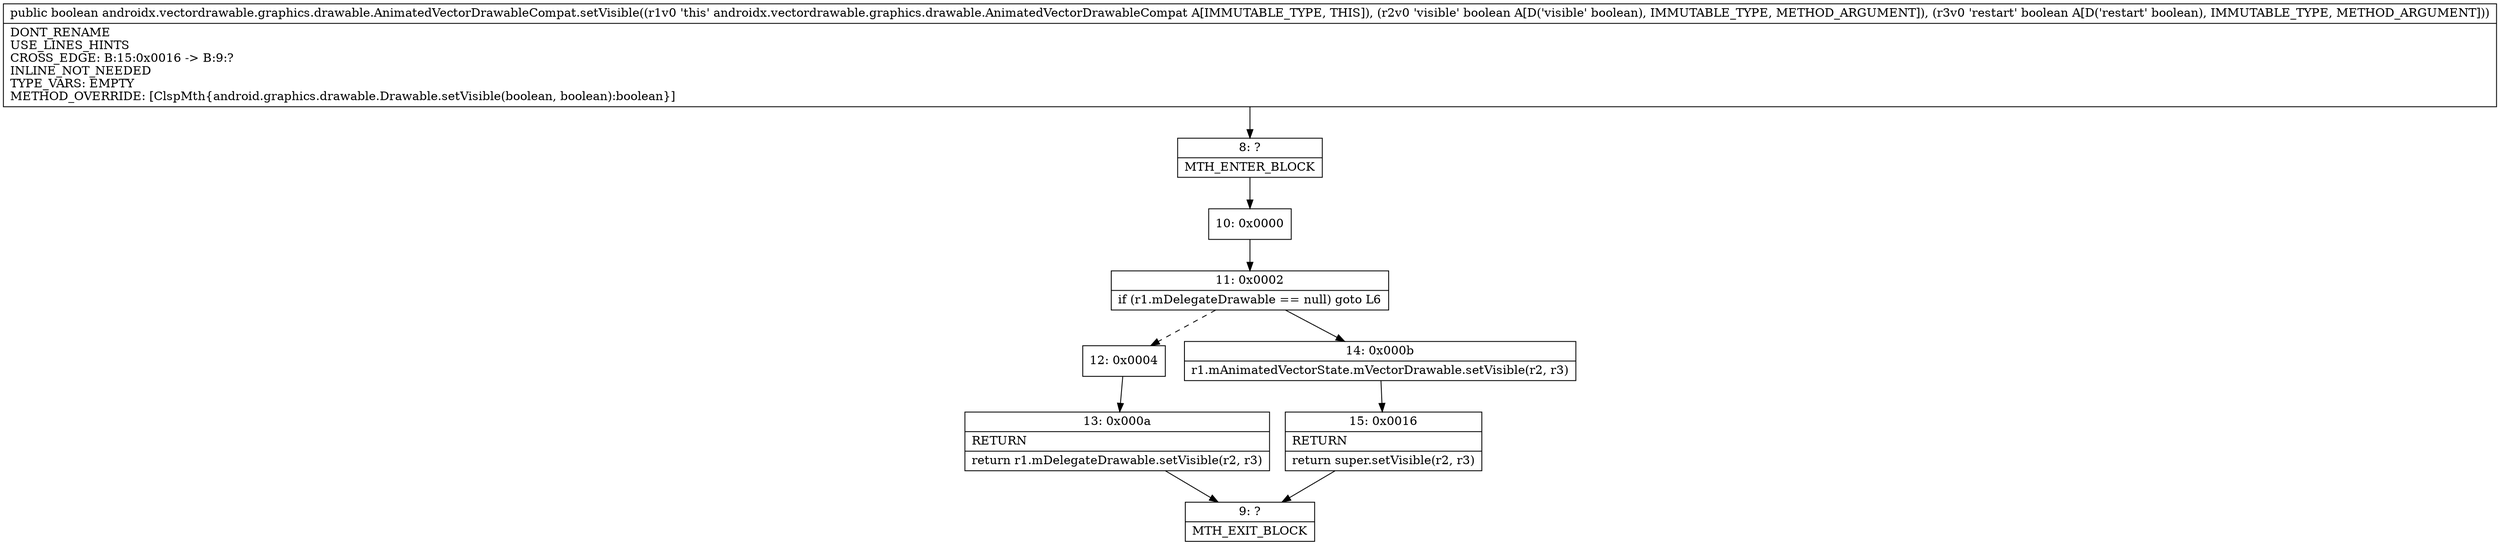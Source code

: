 digraph "CFG forandroidx.vectordrawable.graphics.drawable.AnimatedVectorDrawableCompat.setVisible(ZZ)Z" {
Node_8 [shape=record,label="{8\:\ ?|MTH_ENTER_BLOCK\l}"];
Node_10 [shape=record,label="{10\:\ 0x0000}"];
Node_11 [shape=record,label="{11\:\ 0x0002|if (r1.mDelegateDrawable == null) goto L6\l}"];
Node_12 [shape=record,label="{12\:\ 0x0004}"];
Node_13 [shape=record,label="{13\:\ 0x000a|RETURN\l|return r1.mDelegateDrawable.setVisible(r2, r3)\l}"];
Node_9 [shape=record,label="{9\:\ ?|MTH_EXIT_BLOCK\l}"];
Node_14 [shape=record,label="{14\:\ 0x000b|r1.mAnimatedVectorState.mVectorDrawable.setVisible(r2, r3)\l}"];
Node_15 [shape=record,label="{15\:\ 0x0016|RETURN\l|return super.setVisible(r2, r3)\l}"];
MethodNode[shape=record,label="{public boolean androidx.vectordrawable.graphics.drawable.AnimatedVectorDrawableCompat.setVisible((r1v0 'this' androidx.vectordrawable.graphics.drawable.AnimatedVectorDrawableCompat A[IMMUTABLE_TYPE, THIS]), (r2v0 'visible' boolean A[D('visible' boolean), IMMUTABLE_TYPE, METHOD_ARGUMENT]), (r3v0 'restart' boolean A[D('restart' boolean), IMMUTABLE_TYPE, METHOD_ARGUMENT]))  | DONT_RENAME\lUSE_LINES_HINTS\lCROSS_EDGE: B:15:0x0016 \-\> B:9:?\lINLINE_NOT_NEEDED\lTYPE_VARS: EMPTY\lMETHOD_OVERRIDE: [ClspMth\{android.graphics.drawable.Drawable.setVisible(boolean, boolean):boolean\}]\l}"];
MethodNode -> Node_8;Node_8 -> Node_10;
Node_10 -> Node_11;
Node_11 -> Node_12[style=dashed];
Node_11 -> Node_14;
Node_12 -> Node_13;
Node_13 -> Node_9;
Node_14 -> Node_15;
Node_15 -> Node_9;
}

